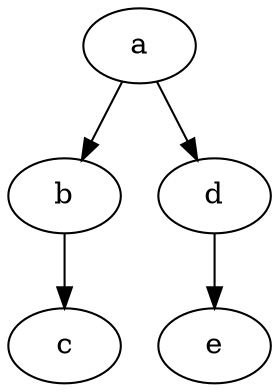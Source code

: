 
        digraph {
            a -> b;
            b -> c;
            a -> d;
            d -> e;
        }
        
